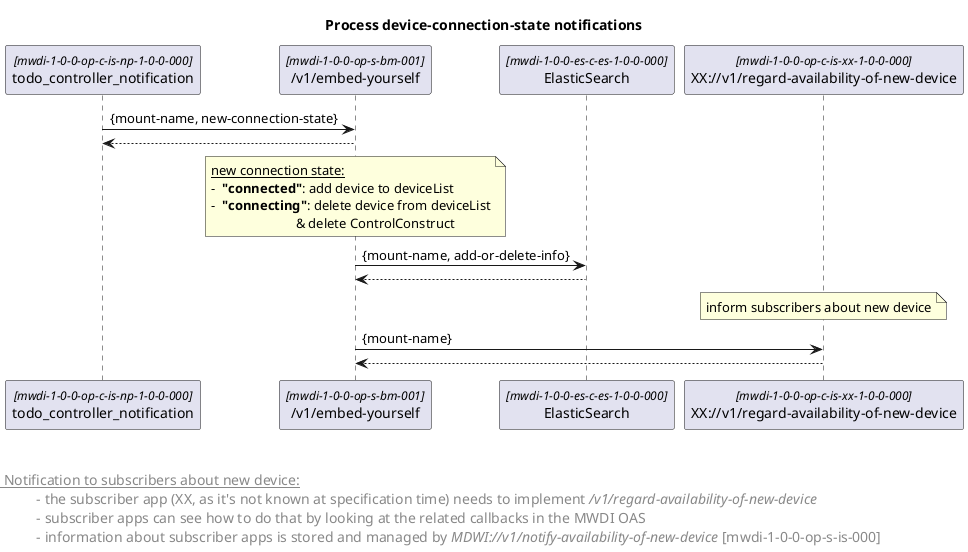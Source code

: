 @startuml
skinparam responseMessageBelowArrow true
skinparam guillemet [ ]
skinparam participant {
  StereotypeFontSize 12  
}

title Process device-connection-state notifications


'participants
participant "todo_controller_notification" as npConnectionStatusNotif <<mwdi-1-0-0-op-c-is-np-1-0-0-000>>
participant "/v1/embed-yourself" as mwdi <<mwdi-1-0-0-op-s-bm-001>>
participant "ElasticSearch" as es <<mwdi-1-0-0-es-c-es-1-0-0-000>>
participant "XX://v1/regard-availability-of-new-device" as notificationToXX <<mwdi-1-0-0-op-c-is-xx-1-0-0-000>>


npConnectionStatusNotif -> mwdi: {mount-name, new-connection-state}
mwdi --> npConnectionStatusNotif

note over mwdi
 <u>new connection state:</u>
 - <b> "connected"</b>: add device to deviceList
 - <b> "connecting"</b>: delete device from deviceList
                          & delete ControlConstruct
end note

mwdi -> es: {mount-name, add-or-delete-info}
es --> mwdi

'inform subscribers about new device
note over notificationToXX: inform subscribers about new device
mwdi -> notificationToXX: {mount-name}
notificationToXX --> mwdi


left footer 


<u> Notification to subscribers about new device:</u>
\t  - the subscriber app (XX, as it's not known at specification time) needs to implement <i>/v1/regard-availability-of-new-device</i>
\t  - subscriber apps can see how to do that by looking at the related callbacks in the MWDI OAS 
\t  - information about subscriber apps is stored and managed by <i>MDWI://v1/notify-availability-of-new-device</i> [mwdi-1-0-0-op-s-is-000]
end footer

<style>
footer {
  HorizontalAlignment left
  FontSize 14
}
</style>

@enduml
